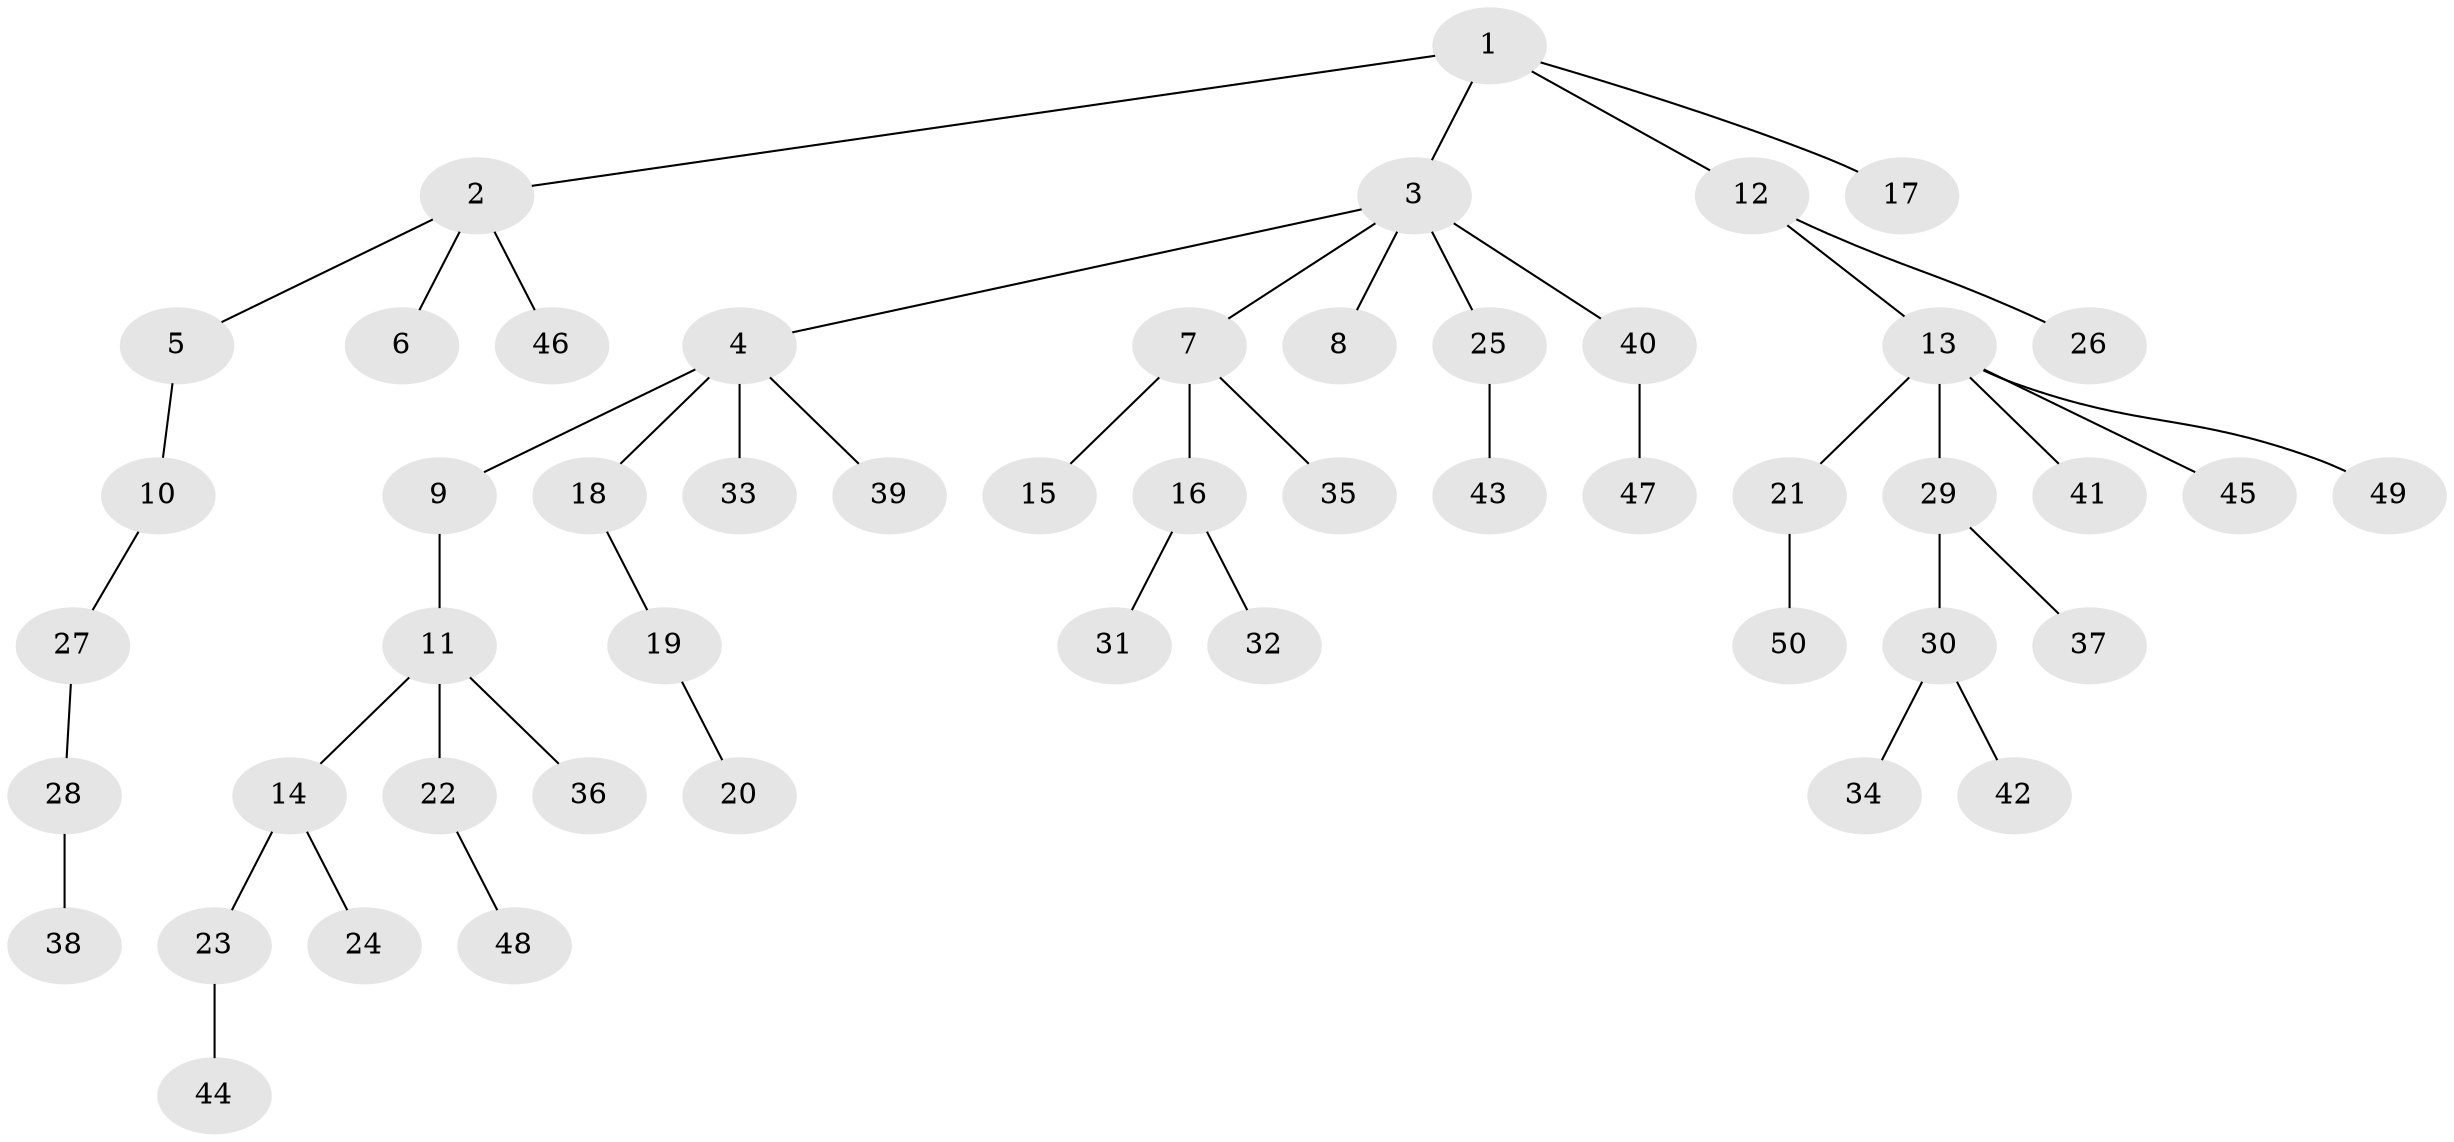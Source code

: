 // coarse degree distribution, {10: 0.04, 2: 0.16, 1: 0.68, 4: 0.04, 3: 0.04, 6: 0.04}
// Generated by graph-tools (version 1.1) at 2025/19/03/04/25 18:19:07]
// undirected, 50 vertices, 49 edges
graph export_dot {
graph [start="1"]
  node [color=gray90,style=filled];
  1;
  2;
  3;
  4;
  5;
  6;
  7;
  8;
  9;
  10;
  11;
  12;
  13;
  14;
  15;
  16;
  17;
  18;
  19;
  20;
  21;
  22;
  23;
  24;
  25;
  26;
  27;
  28;
  29;
  30;
  31;
  32;
  33;
  34;
  35;
  36;
  37;
  38;
  39;
  40;
  41;
  42;
  43;
  44;
  45;
  46;
  47;
  48;
  49;
  50;
  1 -- 2;
  1 -- 3;
  1 -- 12;
  1 -- 17;
  2 -- 5;
  2 -- 6;
  2 -- 46;
  3 -- 4;
  3 -- 7;
  3 -- 8;
  3 -- 25;
  3 -- 40;
  4 -- 9;
  4 -- 18;
  4 -- 33;
  4 -- 39;
  5 -- 10;
  7 -- 15;
  7 -- 16;
  7 -- 35;
  9 -- 11;
  10 -- 27;
  11 -- 14;
  11 -- 22;
  11 -- 36;
  12 -- 13;
  12 -- 26;
  13 -- 21;
  13 -- 29;
  13 -- 41;
  13 -- 45;
  13 -- 49;
  14 -- 23;
  14 -- 24;
  16 -- 31;
  16 -- 32;
  18 -- 19;
  19 -- 20;
  21 -- 50;
  22 -- 48;
  23 -- 44;
  25 -- 43;
  27 -- 28;
  28 -- 38;
  29 -- 30;
  29 -- 37;
  30 -- 34;
  30 -- 42;
  40 -- 47;
}
